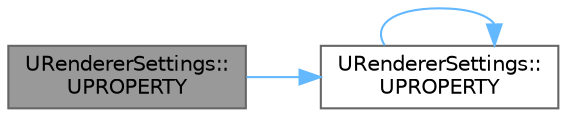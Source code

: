 digraph "URendererSettings::UPROPERTY"
{
 // INTERACTIVE_SVG=YES
 // LATEX_PDF_SIZE
  bgcolor="transparent";
  edge [fontname=Helvetica,fontsize=10,labelfontname=Helvetica,labelfontsize=10];
  node [fontname=Helvetica,fontsize=10,shape=box,height=0.2,width=0.4];
  rankdir="LR";
  Node1 [id="Node000001",label="URendererSettings::\lUPROPERTY",height=0.2,width=0.4,color="gray40", fillcolor="grey60", style="filled", fontcolor="black",tooltip="\"When enabled this will skip compiling GPU skin vertex factory shader variants with the assumption th..."];
  Node1 -> Node2 [id="edge1_Node000001_Node000002",color="steelblue1",style="solid",tooltip=" "];
  Node2 [id="Node000002",label="URendererSettings::\lUPROPERTY",height=0.2,width=0.4,color="grey40", fillcolor="white", style="filled",URL="$d4/da5/classURendererSettings.html#acda83bd35eb42e4dcc4ae4e9f0fa7024",tooltip=" "];
  Node2 -> Node2 [id="edge2_Node000002_Node000002",color="steelblue1",style="solid",tooltip=" "];
}
